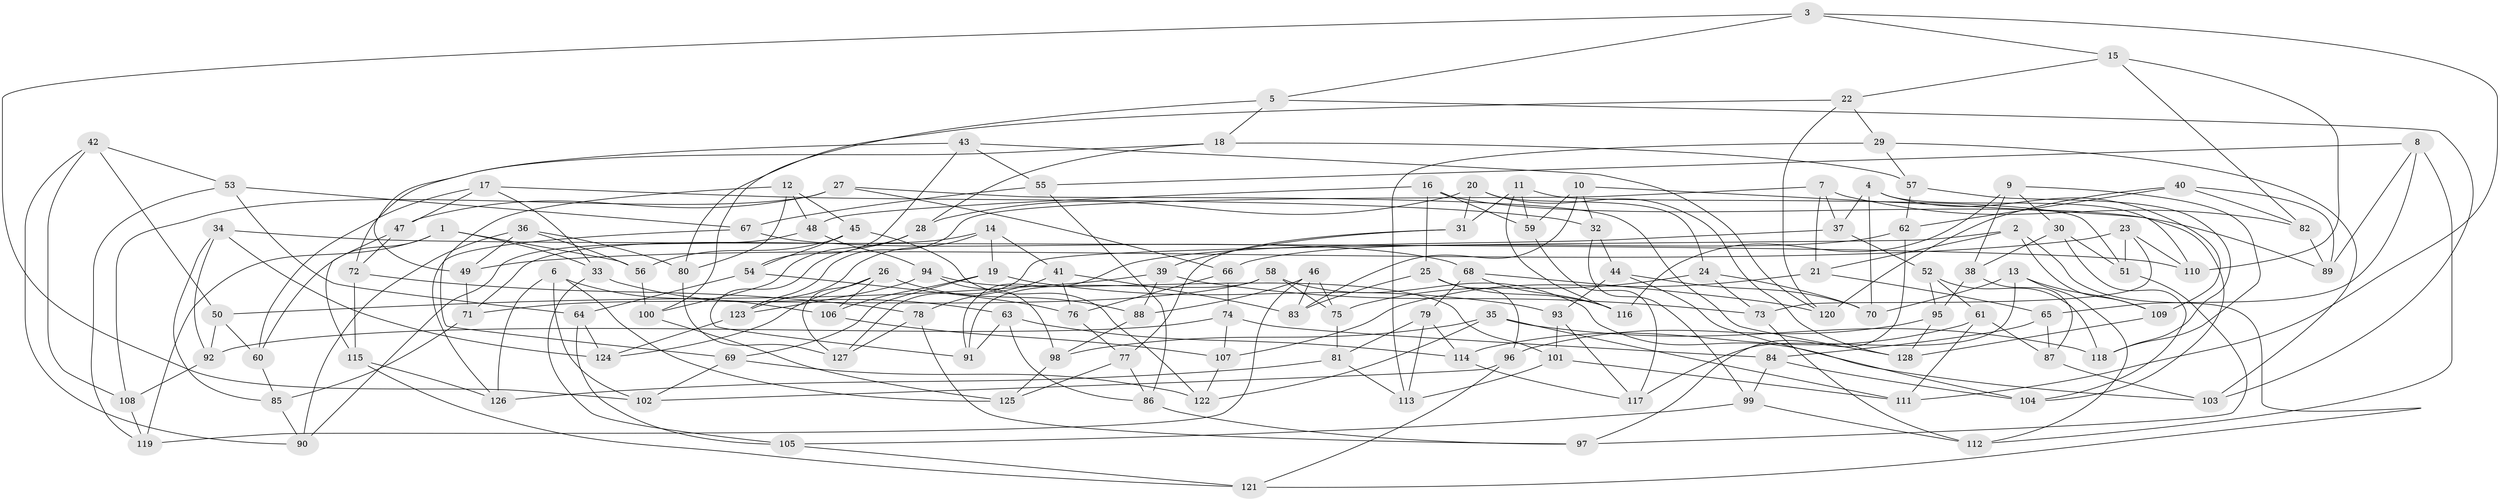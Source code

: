 // Generated by graph-tools (version 1.1) at 2025/38/03/09/25 02:38:04]
// undirected, 128 vertices, 256 edges
graph export_dot {
graph [start="1"]
  node [color=gray90,style=filled];
  1;
  2;
  3;
  4;
  5;
  6;
  7;
  8;
  9;
  10;
  11;
  12;
  13;
  14;
  15;
  16;
  17;
  18;
  19;
  20;
  21;
  22;
  23;
  24;
  25;
  26;
  27;
  28;
  29;
  30;
  31;
  32;
  33;
  34;
  35;
  36;
  37;
  38;
  39;
  40;
  41;
  42;
  43;
  44;
  45;
  46;
  47;
  48;
  49;
  50;
  51;
  52;
  53;
  54;
  55;
  56;
  57;
  58;
  59;
  60;
  61;
  62;
  63;
  64;
  65;
  66;
  67;
  68;
  69;
  70;
  71;
  72;
  73;
  74;
  75;
  76;
  77;
  78;
  79;
  80;
  81;
  82;
  83;
  84;
  85;
  86;
  87;
  88;
  89;
  90;
  91;
  92;
  93;
  94;
  95;
  96;
  97;
  98;
  99;
  100;
  101;
  102;
  103;
  104;
  105;
  106;
  107;
  108;
  109;
  110;
  111;
  112;
  113;
  114;
  115;
  116;
  117;
  118;
  119;
  120;
  121;
  122;
  123;
  124;
  125;
  126;
  127;
  128;
  1 -- 119;
  1 -- 56;
  1 -- 33;
  1 -- 60;
  2 -- 121;
  2 -- 127;
  2 -- 21;
  2 -- 109;
  3 -- 102;
  3 -- 15;
  3 -- 5;
  3 -- 111;
  4 -- 110;
  4 -- 37;
  4 -- 109;
  4 -- 70;
  5 -- 18;
  5 -- 100;
  5 -- 103;
  6 -- 102;
  6 -- 106;
  6 -- 126;
  6 -- 125;
  7 -- 123;
  7 -- 37;
  7 -- 82;
  7 -- 21;
  8 -- 65;
  8 -- 112;
  8 -- 89;
  8 -- 55;
  9 -- 118;
  9 -- 30;
  9 -- 38;
  9 -- 116;
  10 -- 32;
  10 -- 59;
  10 -- 83;
  10 -- 104;
  11 -- 31;
  11 -- 51;
  11 -- 116;
  11 -- 59;
  12 -- 69;
  12 -- 80;
  12 -- 45;
  12 -- 48;
  13 -- 109;
  13 -- 70;
  13 -- 117;
  13 -- 112;
  14 -- 123;
  14 -- 71;
  14 -- 19;
  14 -- 41;
  15 -- 82;
  15 -- 22;
  15 -- 110;
  16 -- 59;
  16 -- 89;
  16 -- 25;
  16 -- 48;
  17 -- 60;
  17 -- 33;
  17 -- 47;
  17 -- 32;
  18 -- 72;
  18 -- 57;
  18 -- 28;
  19 -- 93;
  19 -- 69;
  19 -- 106;
  20 -- 24;
  20 -- 28;
  20 -- 31;
  20 -- 128;
  21 -- 65;
  21 -- 107;
  22 -- 29;
  22 -- 80;
  22 -- 120;
  23 -- 110;
  23 -- 51;
  23 -- 73;
  23 -- 49;
  24 -- 75;
  24 -- 73;
  24 -- 70;
  25 -- 116;
  25 -- 83;
  25 -- 96;
  26 -- 124;
  26 -- 127;
  26 -- 88;
  26 -- 106;
  27 -- 128;
  27 -- 47;
  27 -- 108;
  27 -- 66;
  28 -- 100;
  28 -- 91;
  29 -- 57;
  29 -- 103;
  29 -- 113;
  30 -- 38;
  30 -- 104;
  30 -- 51;
  31 -- 77;
  31 -- 39;
  32 -- 44;
  32 -- 99;
  33 -- 63;
  33 -- 105;
  34 -- 92;
  34 -- 124;
  34 -- 85;
  34 -- 110;
  35 -- 122;
  35 -- 98;
  35 -- 118;
  35 -- 111;
  36 -- 80;
  36 -- 90;
  36 -- 49;
  36 -- 56;
  37 -- 91;
  37 -- 52;
  38 -- 95;
  38 -- 87;
  39 -- 50;
  39 -- 73;
  39 -- 88;
  40 -- 89;
  40 -- 82;
  40 -- 120;
  40 -- 62;
  41 -- 83;
  41 -- 76;
  41 -- 78;
  42 -- 50;
  42 -- 53;
  42 -- 90;
  42 -- 108;
  43 -- 55;
  43 -- 49;
  43 -- 120;
  43 -- 54;
  44 -- 93;
  44 -- 70;
  44 -- 104;
  45 -- 56;
  45 -- 54;
  45 -- 122;
  46 -- 83;
  46 -- 75;
  46 -- 88;
  46 -- 119;
  47 -- 115;
  47 -- 72;
  48 -- 90;
  48 -- 94;
  49 -- 71;
  50 -- 92;
  50 -- 60;
  51 -- 97;
  52 -- 118;
  52 -- 61;
  52 -- 95;
  53 -- 64;
  53 -- 67;
  53 -- 119;
  54 -- 64;
  54 -- 76;
  55 -- 86;
  55 -- 67;
  56 -- 100;
  57 -- 118;
  57 -- 62;
  58 -- 91;
  58 -- 71;
  58 -- 75;
  58 -- 103;
  59 -- 117;
  60 -- 85;
  61 -- 114;
  61 -- 87;
  61 -- 111;
  62 -- 66;
  62 -- 97;
  63 -- 114;
  63 -- 86;
  63 -- 91;
  64 -- 124;
  64 -- 105;
  65 -- 84;
  65 -- 87;
  66 -- 74;
  66 -- 76;
  67 -- 126;
  67 -- 68;
  68 -- 79;
  68 -- 116;
  68 -- 120;
  69 -- 122;
  69 -- 102;
  71 -- 85;
  72 -- 78;
  72 -- 115;
  73 -- 112;
  74 -- 84;
  74 -- 107;
  74 -- 92;
  75 -- 81;
  76 -- 77;
  77 -- 86;
  77 -- 125;
  78 -- 97;
  78 -- 127;
  79 -- 81;
  79 -- 113;
  79 -- 114;
  80 -- 127;
  81 -- 126;
  81 -- 113;
  82 -- 89;
  84 -- 104;
  84 -- 99;
  85 -- 90;
  86 -- 97;
  87 -- 103;
  88 -- 98;
  92 -- 108;
  93 -- 101;
  93 -- 117;
  94 -- 98;
  94 -- 123;
  94 -- 101;
  95 -- 96;
  95 -- 128;
  96 -- 121;
  96 -- 102;
  98 -- 125;
  99 -- 105;
  99 -- 112;
  100 -- 125;
  101 -- 111;
  101 -- 113;
  105 -- 121;
  106 -- 107;
  107 -- 122;
  108 -- 119;
  109 -- 128;
  114 -- 117;
  115 -- 126;
  115 -- 121;
  123 -- 124;
}
